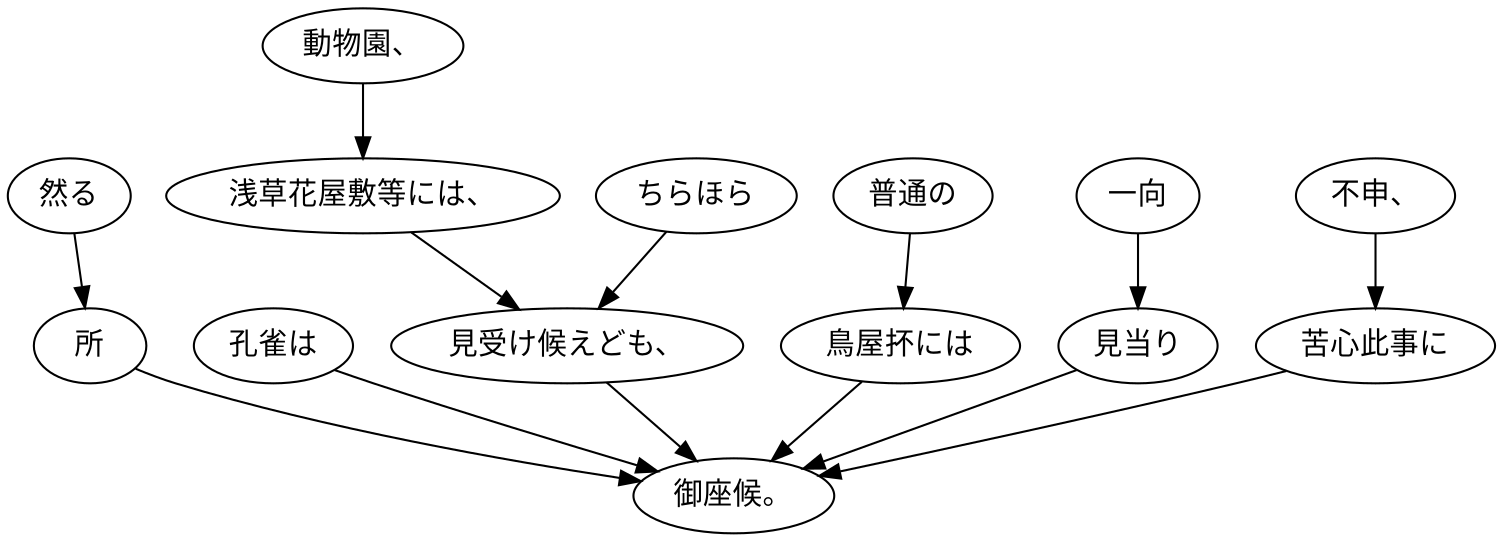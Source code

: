 digraph graph880 {
	node0 [label="然る"];
	node1 [label="所"];
	node2 [label="孔雀は"];
	node3 [label="動物園、"];
	node4 [label="浅草花屋敷等には、"];
	node5 [label="ちらほら"];
	node6 [label="見受け候えども、"];
	node7 [label="普通の"];
	node8 [label="鳥屋抔には"];
	node9 [label="一向"];
	node10 [label="見当り"];
	node11 [label="不申、"];
	node12 [label="苦心此事に"];
	node13 [label="御座候。"];
	node0 -> node1;
	node1 -> node13;
	node2 -> node13;
	node3 -> node4;
	node4 -> node6;
	node5 -> node6;
	node6 -> node13;
	node7 -> node8;
	node8 -> node13;
	node9 -> node10;
	node10 -> node13;
	node11 -> node12;
	node12 -> node13;
}
